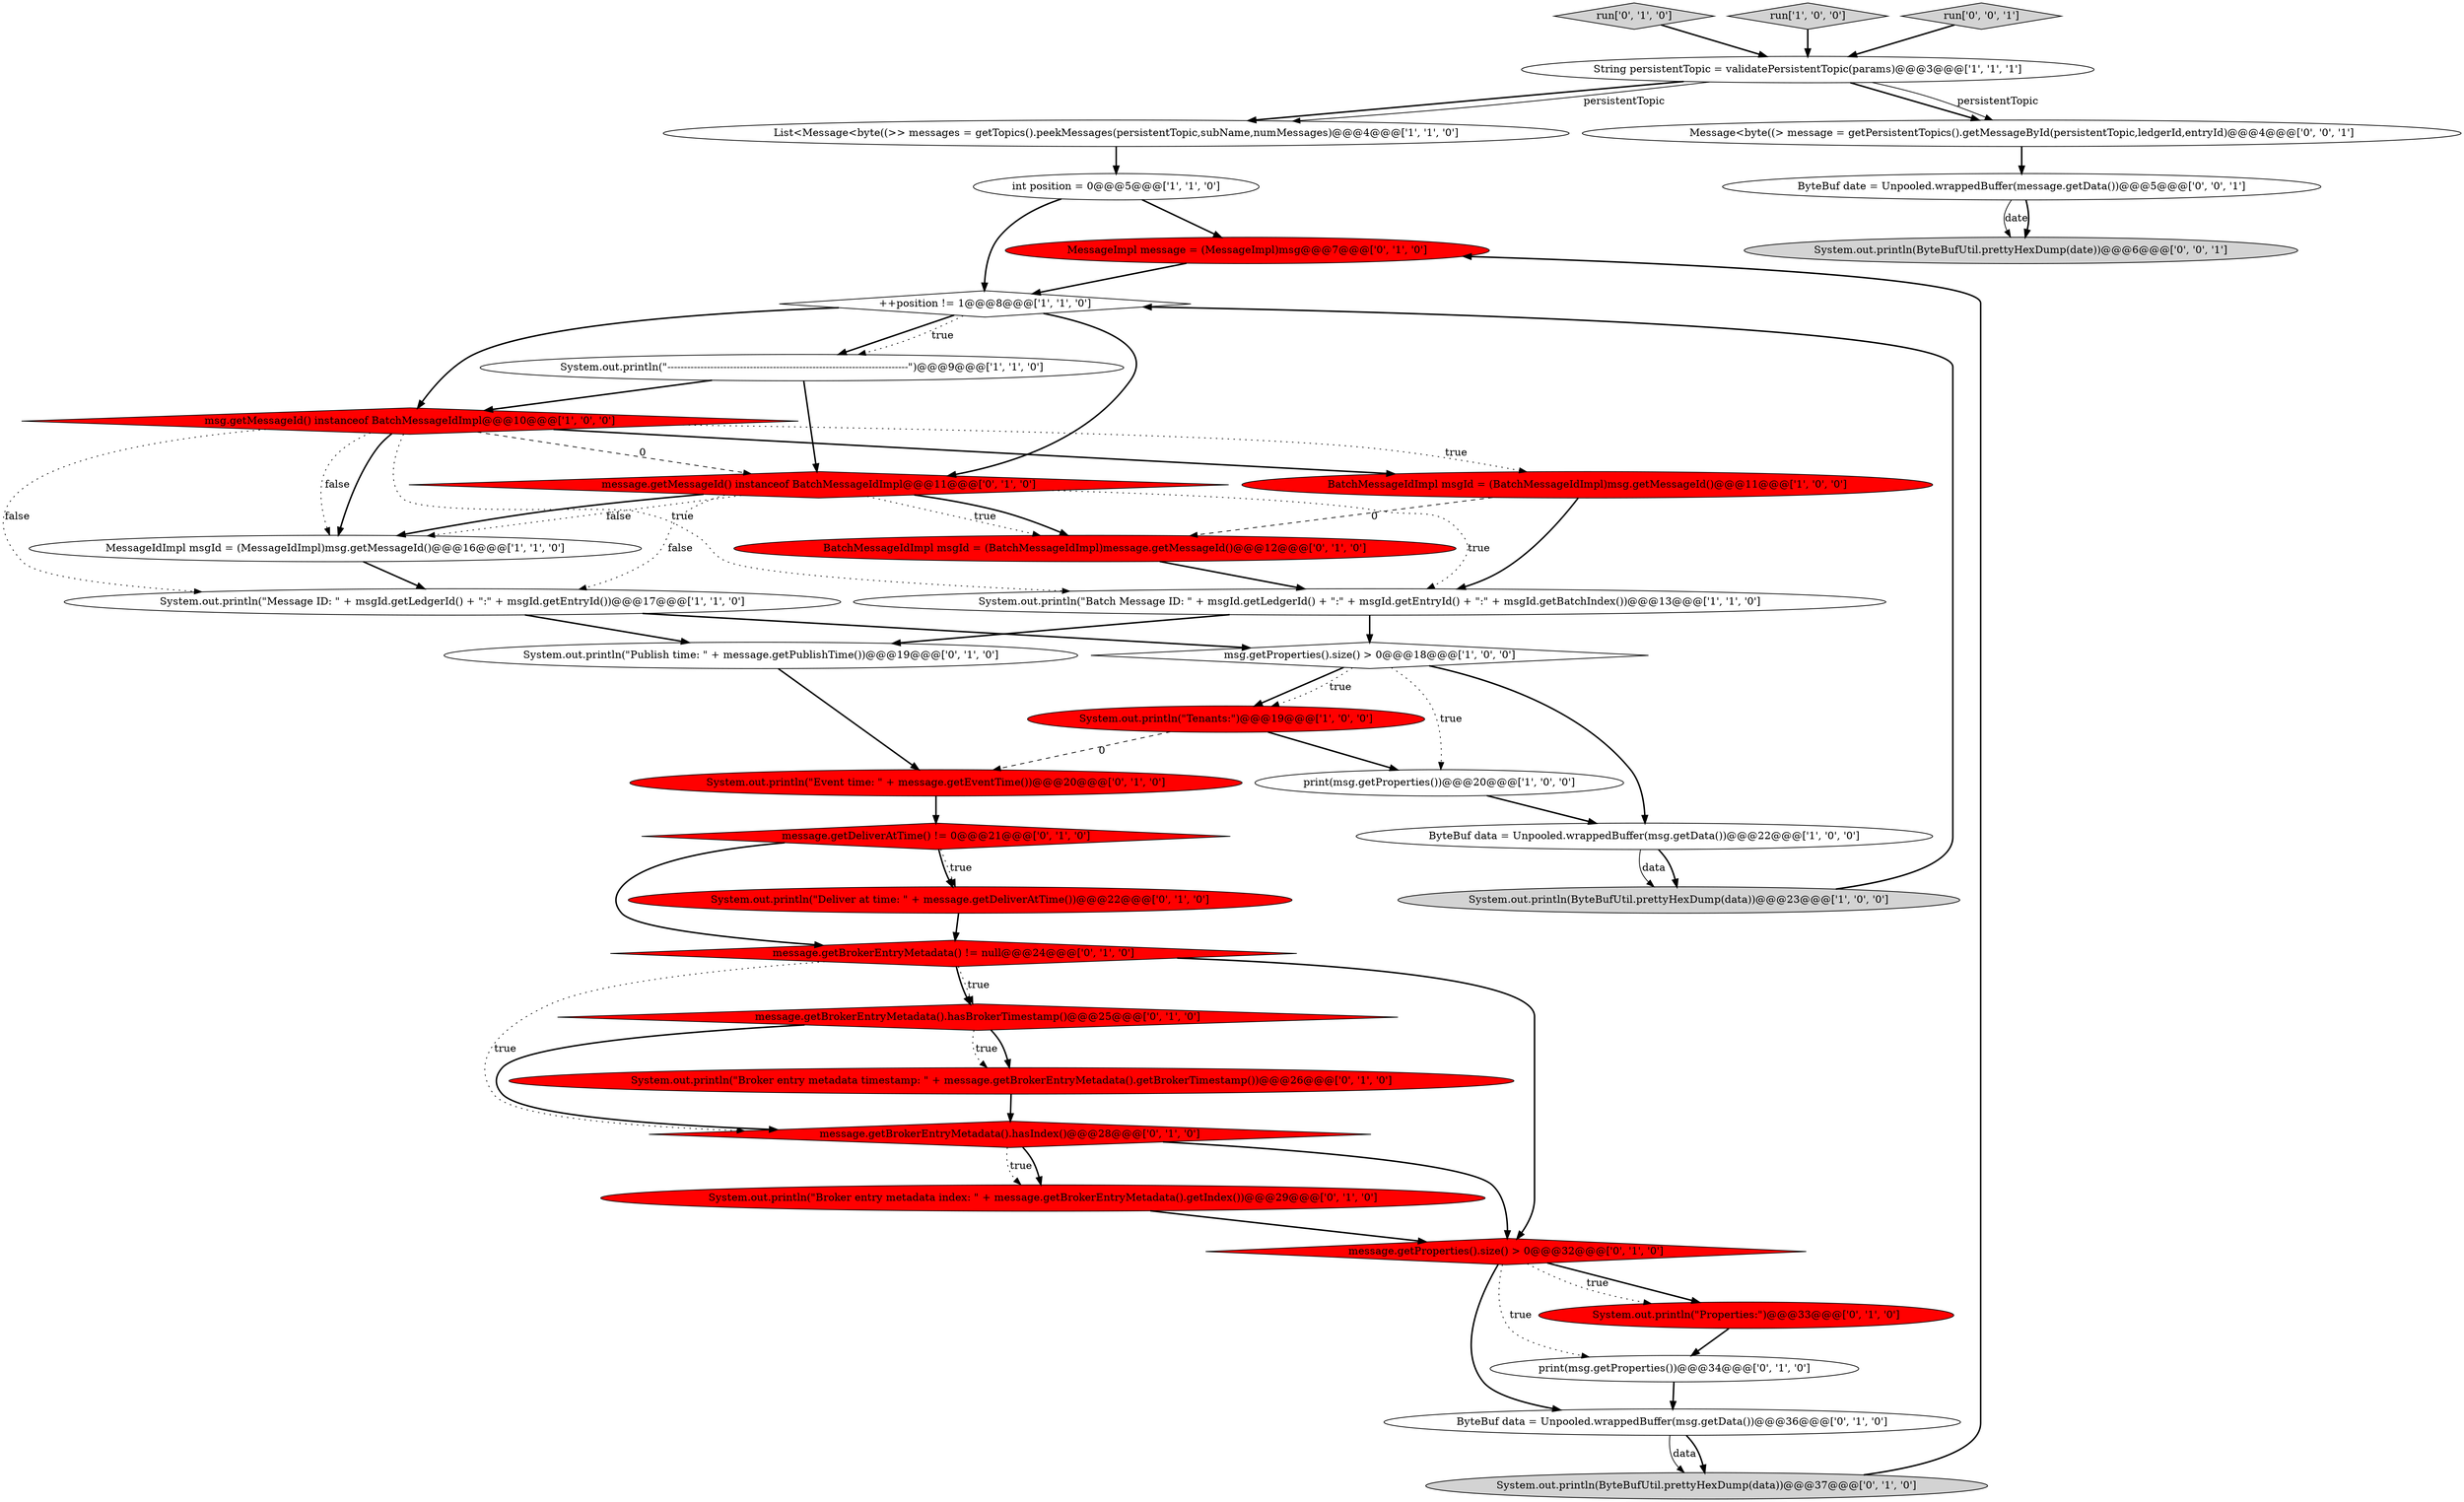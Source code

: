 digraph {
5 [style = filled, label = "List<Message<byte((>> messages = getTopics().peekMessages(persistentTopic,subName,numMessages)@@@4@@@['1', '1', '0']", fillcolor = white, shape = ellipse image = "AAA0AAABBB1BBB"];
9 [style = filled, label = "BatchMessageIdImpl msgId = (BatchMessageIdImpl)msg.getMessageId()@@@11@@@['1', '0', '0']", fillcolor = red, shape = ellipse image = "AAA1AAABBB1BBB"];
25 [style = filled, label = "System.out.println(\"Properties:\")@@@33@@@['0', '1', '0']", fillcolor = red, shape = ellipse image = "AAA1AAABBB2BBB"];
15 [style = filled, label = "msg.getMessageId() instanceof BatchMessageIdImpl@@@10@@@['1', '0', '0']", fillcolor = red, shape = diamond image = "AAA1AAABBB1BBB"];
0 [style = filled, label = "System.out.println(\"Tenants:\")@@@19@@@['1', '0', '0']", fillcolor = red, shape = ellipse image = "AAA1AAABBB1BBB"];
19 [style = filled, label = "print(msg.getProperties())@@@34@@@['0', '1', '0']", fillcolor = white, shape = ellipse image = "AAA0AAABBB2BBB"];
2 [style = filled, label = "System.out.println(\"-------------------------------------------------------------------------\")@@@9@@@['1', '1', '0']", fillcolor = white, shape = ellipse image = "AAA0AAABBB1BBB"];
21 [style = filled, label = "BatchMessageIdImpl msgId = (BatchMessageIdImpl)message.getMessageId()@@@12@@@['0', '1', '0']", fillcolor = red, shape = ellipse image = "AAA1AAABBB2BBB"];
8 [style = filled, label = "int position = 0@@@5@@@['1', '1', '0']", fillcolor = white, shape = ellipse image = "AAA0AAABBB1BBB"];
4 [style = filled, label = "System.out.println(\"Batch Message ID: \" + msgId.getLedgerId() + \":\" + msgId.getEntryId() + \":\" + msgId.getBatchIndex())@@@13@@@['1', '1', '0']", fillcolor = white, shape = ellipse image = "AAA0AAABBB1BBB"];
6 [style = filled, label = "MessageIdImpl msgId = (MessageIdImpl)msg.getMessageId()@@@16@@@['1', '1', '0']", fillcolor = white, shape = ellipse image = "AAA0AAABBB1BBB"];
27 [style = filled, label = "run['0', '1', '0']", fillcolor = lightgray, shape = diamond image = "AAA0AAABBB2BBB"];
30 [style = filled, label = "System.out.println(ByteBufUtil.prettyHexDump(data))@@@37@@@['0', '1', '0']", fillcolor = lightgray, shape = ellipse image = "AAA0AAABBB2BBB"];
18 [style = filled, label = "System.out.println(\"Deliver at time: \" + message.getDeliverAtTime())@@@22@@@['0', '1', '0']", fillcolor = red, shape = ellipse image = "AAA1AAABBB2BBB"];
13 [style = filled, label = "run['1', '0', '0']", fillcolor = lightgray, shape = diamond image = "AAA0AAABBB1BBB"];
23 [style = filled, label = "System.out.println(\"Event time: \" + message.getEventTime())@@@20@@@['0', '1', '0']", fillcolor = red, shape = ellipse image = "AAA1AAABBB2BBB"];
28 [style = filled, label = "MessageImpl message = (MessageImpl)msg@@@7@@@['0', '1', '0']", fillcolor = red, shape = ellipse image = "AAA1AAABBB2BBB"];
24 [style = filled, label = "System.out.println(\"Broker entry metadata timestamp: \" + message.getBrokerEntryMetadata().getBrokerTimestamp())@@@26@@@['0', '1', '0']", fillcolor = red, shape = ellipse image = "AAA1AAABBB2BBB"];
22 [style = filled, label = "message.getProperties().size() > 0@@@32@@@['0', '1', '0']", fillcolor = red, shape = diamond image = "AAA1AAABBB2BBB"];
26 [style = filled, label = "message.getBrokerEntryMetadata().hasIndex()@@@28@@@['0', '1', '0']", fillcolor = red, shape = diamond image = "AAA1AAABBB2BBB"];
3 [style = filled, label = "++position != 1@@@8@@@['1', '1', '0']", fillcolor = white, shape = diamond image = "AAA0AAABBB1BBB"];
20 [style = filled, label = "message.getMessageId() instanceof BatchMessageIdImpl@@@11@@@['0', '1', '0']", fillcolor = red, shape = diamond image = "AAA1AAABBB2BBB"];
14 [style = filled, label = "System.out.println(ByteBufUtil.prettyHexDump(data))@@@23@@@['1', '0', '0']", fillcolor = lightgray, shape = ellipse image = "AAA0AAABBB1BBB"];
10 [style = filled, label = "ByteBuf data = Unpooled.wrappedBuffer(msg.getData())@@@22@@@['1', '0', '0']", fillcolor = white, shape = ellipse image = "AAA0AAABBB1BBB"];
17 [style = filled, label = "message.getDeliverAtTime() != 0@@@21@@@['0', '1', '0']", fillcolor = red, shape = diamond image = "AAA1AAABBB2BBB"];
7 [style = filled, label = "msg.getProperties().size() > 0@@@18@@@['1', '0', '0']", fillcolor = white, shape = diamond image = "AAA0AAABBB1BBB"];
11 [style = filled, label = "String persistentTopic = validatePersistentTopic(params)@@@3@@@['1', '1', '1']", fillcolor = white, shape = ellipse image = "AAA0AAABBB1BBB"];
1 [style = filled, label = "print(msg.getProperties())@@@20@@@['1', '0', '0']", fillcolor = white, shape = ellipse image = "AAA0AAABBB1BBB"];
16 [style = filled, label = "System.out.println(\"Publish time: \" + message.getPublishTime())@@@19@@@['0', '1', '0']", fillcolor = white, shape = ellipse image = "AAA0AAABBB2BBB"];
34 [style = filled, label = "System.out.println(ByteBufUtil.prettyHexDump(date))@@@6@@@['0', '0', '1']", fillcolor = lightgray, shape = ellipse image = "AAA0AAABBB3BBB"];
35 [style = filled, label = "ByteBuf date = Unpooled.wrappedBuffer(message.getData())@@@5@@@['0', '0', '1']", fillcolor = white, shape = ellipse image = "AAA0AAABBB3BBB"];
33 [style = filled, label = "ByteBuf data = Unpooled.wrappedBuffer(msg.getData())@@@36@@@['0', '1', '0']", fillcolor = white, shape = ellipse image = "AAA0AAABBB2BBB"];
31 [style = filled, label = "System.out.println(\"Broker entry metadata index: \" + message.getBrokerEntryMetadata().getIndex())@@@29@@@['0', '1', '0']", fillcolor = red, shape = ellipse image = "AAA1AAABBB2BBB"];
37 [style = filled, label = "run['0', '0', '1']", fillcolor = lightgray, shape = diamond image = "AAA0AAABBB3BBB"];
12 [style = filled, label = "System.out.println(\"Message ID: \" + msgId.getLedgerId() + \":\" + msgId.getEntryId())@@@17@@@['1', '1', '0']", fillcolor = white, shape = ellipse image = "AAA0AAABBB1BBB"];
36 [style = filled, label = "Message<byte((> message = getPersistentTopics().getMessageById(persistentTopic,ledgerId,entryId)@@@4@@@['0', '0', '1']", fillcolor = white, shape = ellipse image = "AAA0AAABBB3BBB"];
29 [style = filled, label = "message.getBrokerEntryMetadata().hasBrokerTimestamp()@@@25@@@['0', '1', '0']", fillcolor = red, shape = diamond image = "AAA1AAABBB2BBB"];
32 [style = filled, label = "message.getBrokerEntryMetadata() != null@@@24@@@['0', '1', '0']", fillcolor = red, shape = diamond image = "AAA1AAABBB2BBB"];
19->33 [style = bold, label=""];
14->3 [style = bold, label=""];
5->8 [style = bold, label=""];
8->28 [style = bold, label=""];
32->22 [style = bold, label=""];
22->25 [style = bold, label=""];
2->20 [style = bold, label=""];
22->33 [style = bold, label=""];
22->19 [style = dotted, label="true"];
20->6 [style = dotted, label="false"];
31->22 [style = bold, label=""];
15->20 [style = dashed, label="0"];
35->34 [style = solid, label="date"];
37->11 [style = bold, label=""];
33->30 [style = solid, label="data"];
10->14 [style = bold, label=""];
7->10 [style = bold, label=""];
17->18 [style = dotted, label="true"];
0->23 [style = dashed, label="0"];
9->4 [style = bold, label=""];
22->25 [style = dotted, label="true"];
8->3 [style = bold, label=""];
15->6 [style = dotted, label="false"];
15->6 [style = bold, label=""];
3->15 [style = bold, label=""];
7->0 [style = bold, label=""];
12->16 [style = bold, label=""];
20->6 [style = bold, label=""];
16->23 [style = bold, label=""];
17->32 [style = bold, label=""];
20->21 [style = dotted, label="true"];
7->0 [style = dotted, label="true"];
13->11 [style = bold, label=""];
11->36 [style = bold, label=""];
12->7 [style = bold, label=""];
4->7 [style = bold, label=""];
26->22 [style = bold, label=""];
15->9 [style = dotted, label="true"];
15->4 [style = dotted, label="true"];
29->26 [style = bold, label=""];
10->14 [style = solid, label="data"];
20->21 [style = bold, label=""];
32->29 [style = bold, label=""];
11->36 [style = solid, label="persistentTopic"];
24->26 [style = bold, label=""];
11->5 [style = bold, label=""];
26->31 [style = dotted, label="true"];
26->31 [style = bold, label=""];
3->20 [style = bold, label=""];
20->12 [style = dotted, label="false"];
30->28 [style = bold, label=""];
3->2 [style = bold, label=""];
27->11 [style = bold, label=""];
9->21 [style = dashed, label="0"];
15->9 [style = bold, label=""];
20->4 [style = dotted, label="true"];
0->1 [style = bold, label=""];
2->15 [style = bold, label=""];
25->19 [style = bold, label=""];
15->12 [style = dotted, label="false"];
18->32 [style = bold, label=""];
33->30 [style = bold, label=""];
23->17 [style = bold, label=""];
32->26 [style = dotted, label="true"];
11->5 [style = solid, label="persistentTopic"];
28->3 [style = bold, label=""];
32->29 [style = dotted, label="true"];
36->35 [style = bold, label=""];
35->34 [style = bold, label=""];
7->1 [style = dotted, label="true"];
29->24 [style = bold, label=""];
1->10 [style = bold, label=""];
29->24 [style = dotted, label="true"];
17->18 [style = bold, label=""];
4->16 [style = bold, label=""];
3->2 [style = dotted, label="true"];
21->4 [style = bold, label=""];
6->12 [style = bold, label=""];
}

